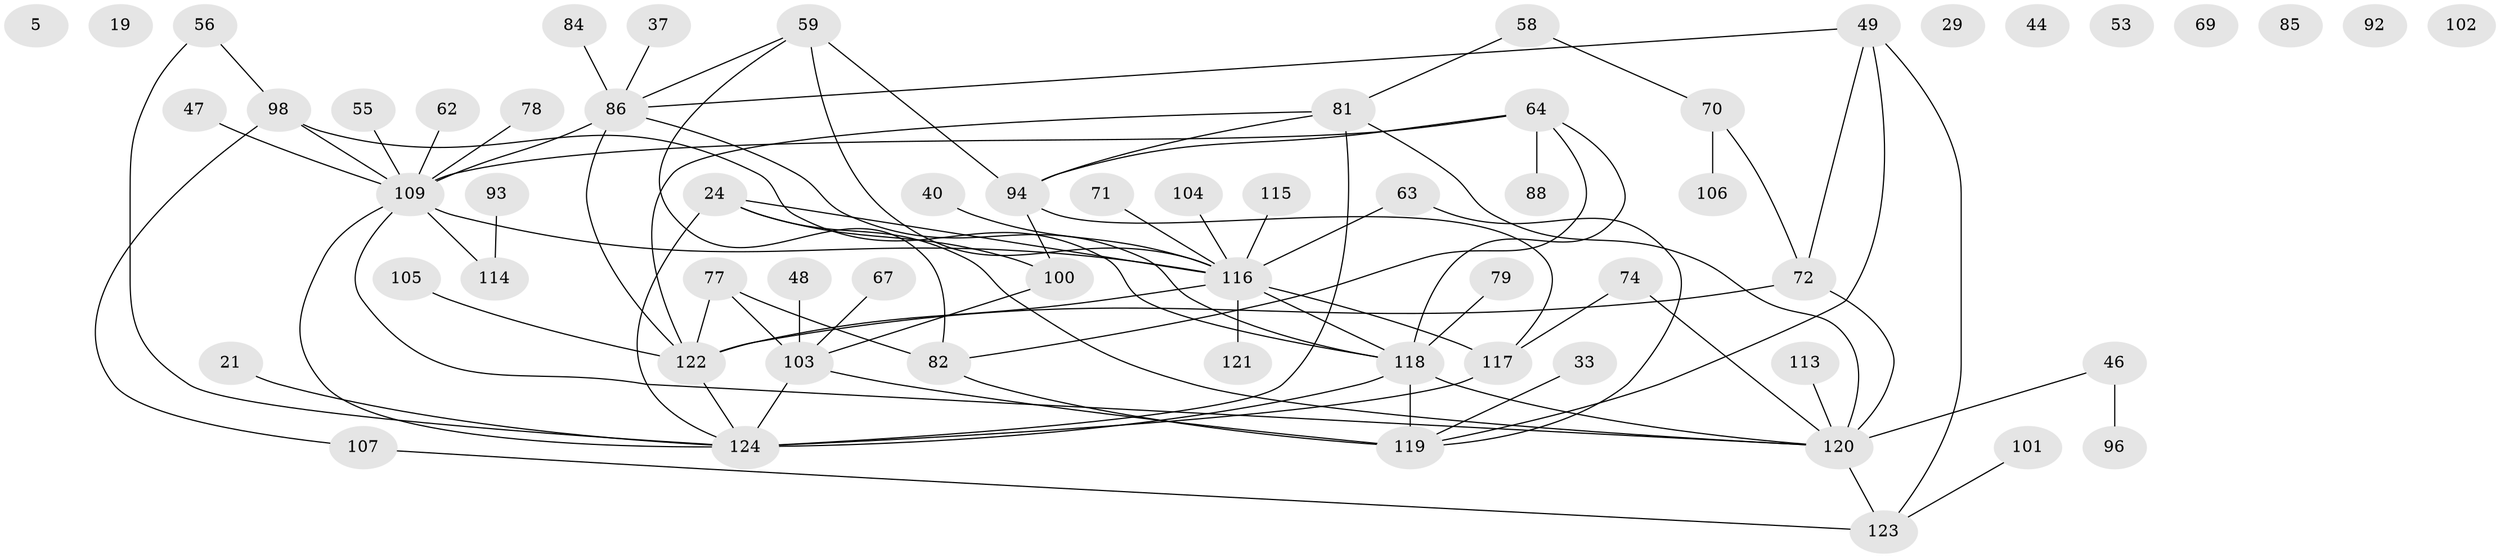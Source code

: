 // original degree distribution, {3: 0.1532258064516129, 1: 0.22580645161290322, 6: 0.056451612903225805, 0: 0.07258064516129033, 2: 0.22580645161290322, 5: 0.08064516129032258, 4: 0.16129032258064516, 7: 0.024193548387096774}
// Generated by graph-tools (version 1.1) at 2025/40/03/09/25 04:40:12]
// undirected, 62 vertices, 84 edges
graph export_dot {
graph [start="1"]
  node [color=gray90,style=filled];
  5;
  19;
  21;
  24;
  29;
  33;
  37;
  40 [super="+9"];
  44;
  46;
  47;
  48;
  49;
  53;
  55;
  56;
  58;
  59;
  62;
  63 [super="+51+15"];
  64 [super="+57"];
  67;
  69;
  70 [super="+54"];
  71 [super="+18"];
  72 [super="+34"];
  74;
  77;
  78;
  79;
  81 [super="+32"];
  82 [super="+52"];
  84;
  85;
  86 [super="+25+20+36"];
  88;
  92;
  93;
  94 [super="+87"];
  96 [super="+89"];
  98 [super="+65+31"];
  100 [super="+30"];
  101 [super="+42"];
  102;
  103 [super="+73"];
  104;
  105;
  106;
  107;
  109 [super="+95+99+91"];
  113;
  114;
  115;
  116 [super="+97+75"];
  117 [super="+61+66"];
  118 [super="+76+112"];
  119 [super="+7+50+80"];
  120 [super="+60+90"];
  121;
  122 [super="+10+23+108"];
  123 [super="+16"];
  124 [super="+35+27+111"];
  21 -- 124;
  24 -- 100 [weight=2];
  24 -- 120;
  24 -- 124;
  24 -- 116 [weight=2];
  33 -- 119;
  37 -- 86;
  40 -- 116;
  46 -- 96 [weight=2];
  46 -- 120;
  47 -- 109;
  48 -- 103;
  49 -- 72;
  49 -- 119 [weight=3];
  49 -- 123;
  49 -- 86;
  55 -- 109;
  56 -- 98;
  56 -- 124;
  58 -- 70;
  58 -- 81;
  59 -- 86;
  59 -- 94;
  59 -- 82;
  59 -- 116;
  62 -- 109;
  63 -- 116;
  63 -- 119;
  64 -- 88;
  64 -- 118 [weight=2];
  64 -- 94 [weight=2];
  64 -- 82;
  64 -- 109;
  67 -- 103;
  70 -- 72;
  70 -- 106;
  71 -- 116;
  72 -- 120;
  72 -- 122;
  74 -- 120;
  74 -- 117;
  77 -- 122;
  77 -- 82;
  77 -- 103;
  78 -- 109;
  79 -- 118;
  81 -- 124 [weight=2];
  81 -- 122;
  81 -- 94 [weight=2];
  81 -- 120 [weight=2];
  82 -- 119 [weight=2];
  84 -- 86;
  86 -- 118 [weight=2];
  86 -- 109 [weight=3];
  86 -- 122 [weight=2];
  93 -- 114;
  94 -- 100;
  94 -- 117;
  98 -- 107;
  98 -- 109;
  98 -- 118;
  100 -- 103;
  101 -- 123;
  103 -- 119;
  103 -- 124 [weight=2];
  104 -- 116;
  105 -- 122;
  107 -- 123;
  109 -- 124 [weight=2];
  109 -- 114;
  109 -- 120;
  109 -- 116 [weight=2];
  113 -- 120;
  115 -- 116;
  116 -- 122;
  116 -- 117 [weight=2];
  116 -- 118;
  116 -- 121;
  117 -- 124;
  118 -- 120;
  118 -- 119 [weight=3];
  118 -- 124;
  120 -- 123;
  122 -- 124;
}
